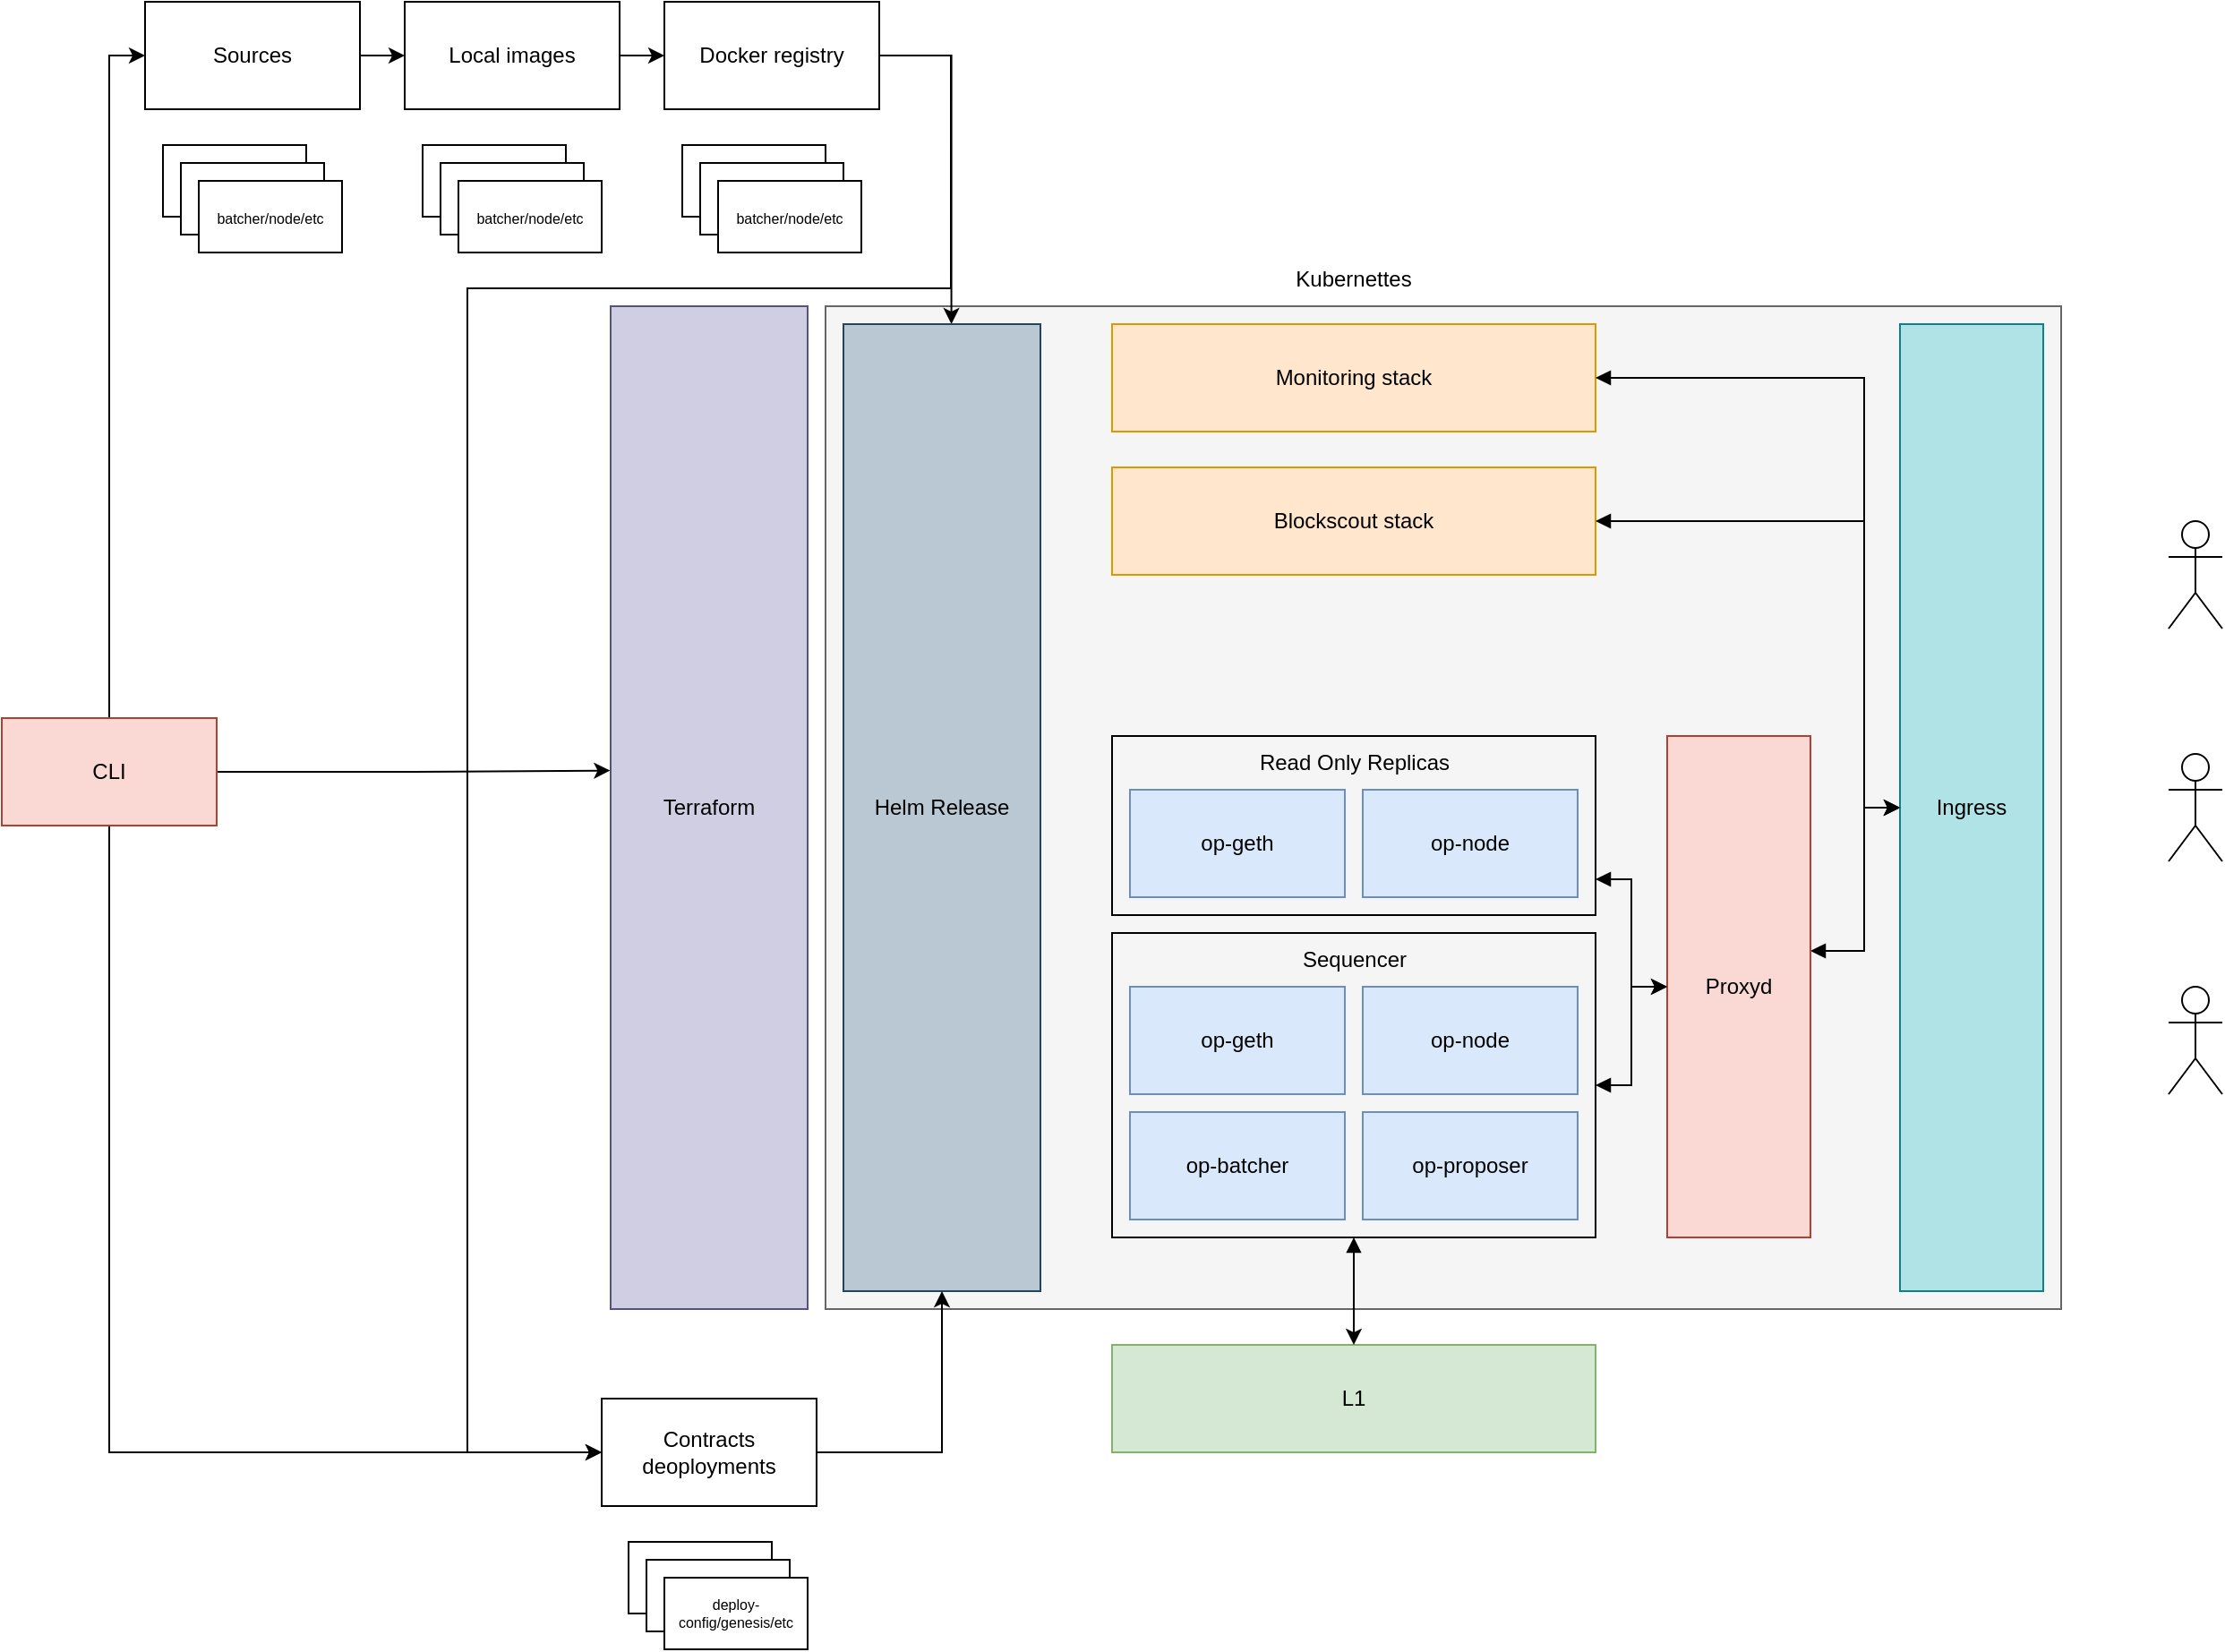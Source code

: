 <mxfile version="24.7.17">
  <diagram name="Page-1" id="gjnw0PSjSMnMZass7r0z">
    <mxGraphModel dx="1083" dy="1903" grid="1" gridSize="10" guides="1" tooltips="1" connect="1" arrows="1" fold="1" page="1" pageScale="1" pageWidth="850" pageHeight="1100" math="0" shadow="0">
      <root>
        <mxCell id="0" />
        <mxCell id="1" parent="0" />
        <mxCell id="o-FBNZwD-aRnHL2j0Tsy-55" value="" style="rounded=0;whiteSpace=wrap;html=1;fillColor=#f5f5f5;strokeColor=#666666;fontColor=#333333;" vertex="1" parent="1">
          <mxGeometry x="620" y="-20" width="690" height="560" as="geometry" />
        </mxCell>
        <mxCell id="o-FBNZwD-aRnHL2j0Tsy-56" value="" style="edgeStyle=orthogonalEdgeStyle;rounded=0;orthogonalLoop=1;jettySize=auto;html=1;" edge="1" parent="1" source="o-FBNZwD-aRnHL2j0Tsy-2" target="o-FBNZwD-aRnHL2j0Tsy-6">
          <mxGeometry relative="1" as="geometry" />
        </mxCell>
        <mxCell id="o-FBNZwD-aRnHL2j0Tsy-57" value="" style="edgeStyle=orthogonalEdgeStyle;rounded=0;orthogonalLoop=1;jettySize=auto;html=1;" edge="1" parent="1" source="o-FBNZwD-aRnHL2j0Tsy-6" target="o-FBNZwD-aRnHL2j0Tsy-7">
          <mxGeometry relative="1" as="geometry" />
        </mxCell>
        <mxCell id="o-FBNZwD-aRnHL2j0Tsy-49" style="edgeStyle=orthogonalEdgeStyle;rounded=0;orthogonalLoop=1;jettySize=auto;html=1;entryX=0.548;entryY=0;entryDx=0;entryDy=0;entryPerimeter=0;" edge="1" parent="1" target="o-FBNZwD-aRnHL2j0Tsy-17">
          <mxGeometry relative="1" as="geometry">
            <mxPoint x="650" y="-165" as="sourcePoint" />
            <mxPoint x="685" y="-15" as="targetPoint" />
            <Array as="points">
              <mxPoint x="650" y="-160" />
              <mxPoint x="690" y="-160" />
            </Array>
          </mxGeometry>
        </mxCell>
        <mxCell id="o-FBNZwD-aRnHL2j0Tsy-59" style="edgeStyle=orthogonalEdgeStyle;rounded=0;orthogonalLoop=1;jettySize=auto;html=1;entryX=0;entryY=0.5;entryDx=0;entryDy=0;" edge="1" parent="1" source="o-FBNZwD-aRnHL2j0Tsy-7" target="o-FBNZwD-aRnHL2j0Tsy-32">
          <mxGeometry relative="1" as="geometry">
            <Array as="points">
              <mxPoint x="690" y="-160" />
              <mxPoint x="690" y="-30" />
              <mxPoint x="420" y="-30" />
              <mxPoint x="420" y="620" />
            </Array>
          </mxGeometry>
        </mxCell>
        <mxCell id="o-FBNZwD-aRnHL2j0Tsy-14" value="L1" style="rounded=0;whiteSpace=wrap;html=1;fillColor=#d5e8d4;strokeColor=#82b366;" vertex="1" parent="1">
          <mxGeometry x="780" y="560" width="270" height="60" as="geometry" />
        </mxCell>
        <mxCell id="o-FBNZwD-aRnHL2j0Tsy-54" style="edgeStyle=orthogonalEdgeStyle;rounded=0;orthogonalLoop=1;jettySize=auto;html=1;entryX=0;entryY=0.5;entryDx=0;entryDy=0;startArrow=block;startFill=1;" edge="1" parent="1" source="o-FBNZwD-aRnHL2j0Tsy-15" target="o-FBNZwD-aRnHL2j0Tsy-28">
          <mxGeometry relative="1" as="geometry">
            <Array as="points">
              <mxPoint x="1200" y="340" />
              <mxPoint x="1200" y="260" />
            </Array>
          </mxGeometry>
        </mxCell>
        <mxCell id="o-FBNZwD-aRnHL2j0Tsy-15" value="Proxyd" style="rounded=0;whiteSpace=wrap;html=1;fillColor=#fad9d5;strokeColor=#ae4132;" vertex="1" parent="1">
          <mxGeometry x="1090" y="220" width="80" height="280" as="geometry" />
        </mxCell>
        <mxCell id="o-FBNZwD-aRnHL2j0Tsy-16" value="Blockscout stack" style="rounded=0;whiteSpace=wrap;html=1;fillColor=#ffe6cc;strokeColor=#d79b00;" vertex="1" parent="1">
          <mxGeometry x="780" y="70" width="270" height="60" as="geometry" />
        </mxCell>
        <mxCell id="o-FBNZwD-aRnHL2j0Tsy-17" value="Helm Release" style="rounded=0;whiteSpace=wrap;html=1;fillColor=#bac8d3;strokeColor=#23445d;" vertex="1" parent="1">
          <mxGeometry x="630" y="-10" width="110" height="540" as="geometry" />
        </mxCell>
        <mxCell id="o-FBNZwD-aRnHL2j0Tsy-19" value="Terraform" style="rounded=0;whiteSpace=wrap;html=1;fillColor=#d0cee2;strokeColor=#56517e;" vertex="1" parent="1">
          <mxGeometry x="500" y="-20" width="110" height="560" as="geometry" />
        </mxCell>
        <mxCell id="o-FBNZwD-aRnHL2j0Tsy-28" value="Ingress" style="rounded=0;whiteSpace=wrap;html=1;fillColor=#b0e3e6;strokeColor=#0e8088;" vertex="1" parent="1">
          <mxGeometry x="1220" y="-10" width="80" height="540" as="geometry" />
        </mxCell>
        <mxCell id="o-FBNZwD-aRnHL2j0Tsy-33" style="edgeStyle=orthogonalEdgeStyle;rounded=0;orthogonalLoop=1;jettySize=auto;html=1;entryX=0.5;entryY=1;entryDx=0;entryDy=0;" edge="1" parent="1" source="o-FBNZwD-aRnHL2j0Tsy-32" target="o-FBNZwD-aRnHL2j0Tsy-17">
          <mxGeometry relative="1" as="geometry" />
        </mxCell>
        <mxCell id="o-FBNZwD-aRnHL2j0Tsy-32" value="Contracts deoployments" style="rounded=0;whiteSpace=wrap;html=1;" vertex="1" parent="1">
          <mxGeometry x="495" y="590" width="120" height="60" as="geometry" />
        </mxCell>
        <mxCell id="o-FBNZwD-aRnHL2j0Tsy-37" value="Monitoring stack" style="rounded=0;whiteSpace=wrap;html=1;fillColor=#ffe6cc;strokeColor=#d79b00;" vertex="1" parent="1">
          <mxGeometry x="780" y="-10" width="270" height="60" as="geometry" />
        </mxCell>
        <mxCell id="o-FBNZwD-aRnHL2j0Tsy-38" style="edgeStyle=orthogonalEdgeStyle;rounded=0;orthogonalLoop=1;jettySize=auto;html=1;entryX=0;entryY=0.5;entryDx=0;entryDy=0;startArrow=block;startFill=1;" edge="1" parent="1" source="o-FBNZwD-aRnHL2j0Tsy-37" target="o-FBNZwD-aRnHL2j0Tsy-28">
          <mxGeometry relative="1" as="geometry">
            <Array as="points">
              <mxPoint x="1200" y="20" />
              <mxPoint x="1200" y="260" />
            </Array>
          </mxGeometry>
        </mxCell>
        <mxCell id="o-FBNZwD-aRnHL2j0Tsy-39" style="edgeStyle=orthogonalEdgeStyle;rounded=0;orthogonalLoop=1;jettySize=auto;html=1;entryX=0;entryY=0.5;entryDx=0;entryDy=0;startArrow=block;startFill=1;" edge="1" parent="1" source="o-FBNZwD-aRnHL2j0Tsy-16" target="o-FBNZwD-aRnHL2j0Tsy-28">
          <mxGeometry relative="1" as="geometry">
            <Array as="points">
              <mxPoint x="1200" y="100" />
              <mxPoint x="1200" y="260" />
            </Array>
          </mxGeometry>
        </mxCell>
        <mxCell id="o-FBNZwD-aRnHL2j0Tsy-41" value="" style="group" vertex="1" connectable="0" parent="1">
          <mxGeometry x="780" y="220" width="270" height="100" as="geometry" />
        </mxCell>
        <mxCell id="o-FBNZwD-aRnHL2j0Tsy-46" value="" style="group" vertex="1" connectable="0" parent="o-FBNZwD-aRnHL2j0Tsy-41">
          <mxGeometry x="2" width="270" height="100" as="geometry" />
        </mxCell>
        <mxCell id="o-FBNZwD-aRnHL2j0Tsy-40" value="" style="rounded=0;whiteSpace=wrap;html=1;fillColor=none;" vertex="1" parent="o-FBNZwD-aRnHL2j0Tsy-46">
          <mxGeometry x="-2" width="270" height="100" as="geometry" />
        </mxCell>
        <mxCell id="o-FBNZwD-aRnHL2j0Tsy-8" value="op-geth" style="rounded=0;whiteSpace=wrap;html=1;fillColor=#dae8fc;strokeColor=#6c8ebf;" vertex="1" parent="o-FBNZwD-aRnHL2j0Tsy-46">
          <mxGeometry x="8" y="30" width="120" height="60" as="geometry" />
        </mxCell>
        <mxCell id="o-FBNZwD-aRnHL2j0Tsy-9" value="op-node" style="rounded=0;whiteSpace=wrap;html=1;fillColor=#dae8fc;strokeColor=#6c8ebf;" vertex="1" parent="o-FBNZwD-aRnHL2j0Tsy-46">
          <mxGeometry x="138" y="30" width="120" height="60" as="geometry" />
        </mxCell>
        <mxCell id="o-FBNZwD-aRnHL2j0Tsy-20" value="Read Only Replicas" style="text;html=1;align=center;verticalAlign=middle;whiteSpace=wrap;rounded=0;" vertex="1" parent="o-FBNZwD-aRnHL2j0Tsy-46">
          <mxGeometry x="75.5" width="115" height="30" as="geometry" />
        </mxCell>
        <mxCell id="o-FBNZwD-aRnHL2j0Tsy-43" value="" style="group" vertex="1" connectable="0" parent="1">
          <mxGeometry x="780" y="330" width="270" height="170" as="geometry" />
        </mxCell>
        <mxCell id="o-FBNZwD-aRnHL2j0Tsy-42" value="" style="rounded=0;whiteSpace=wrap;html=1;fillColor=none;" vertex="1" parent="o-FBNZwD-aRnHL2j0Tsy-43">
          <mxGeometry width="270" height="170" as="geometry" />
        </mxCell>
        <mxCell id="o-FBNZwD-aRnHL2j0Tsy-10" value="op-geth" style="rounded=0;whiteSpace=wrap;html=1;fillColor=#dae8fc;strokeColor=#6c8ebf;" vertex="1" parent="o-FBNZwD-aRnHL2j0Tsy-43">
          <mxGeometry x="10" y="30" width="120" height="60" as="geometry" />
        </mxCell>
        <mxCell id="o-FBNZwD-aRnHL2j0Tsy-11" value="op-node" style="rounded=0;whiteSpace=wrap;html=1;fillColor=#dae8fc;strokeColor=#6c8ebf;" vertex="1" parent="o-FBNZwD-aRnHL2j0Tsy-43">
          <mxGeometry x="140" y="30" width="120" height="60" as="geometry" />
        </mxCell>
        <mxCell id="o-FBNZwD-aRnHL2j0Tsy-12" value="op-batcher" style="rounded=0;whiteSpace=wrap;html=1;fillColor=#dae8fc;strokeColor=#6c8ebf;" vertex="1" parent="o-FBNZwD-aRnHL2j0Tsy-43">
          <mxGeometry x="10" y="100" width="120" height="60" as="geometry" />
        </mxCell>
        <mxCell id="o-FBNZwD-aRnHL2j0Tsy-13" value="op-proposer" style="rounded=0;whiteSpace=wrap;html=1;fillColor=#dae8fc;strokeColor=#6c8ebf;" vertex="1" parent="o-FBNZwD-aRnHL2j0Tsy-43">
          <mxGeometry x="140" y="100" width="120" height="60" as="geometry" />
        </mxCell>
        <mxCell id="o-FBNZwD-aRnHL2j0Tsy-21" value="Sequencer" style="text;html=1;align=center;verticalAlign=middle;whiteSpace=wrap;rounded=0;" vertex="1" parent="o-FBNZwD-aRnHL2j0Tsy-43">
          <mxGeometry x="97.5" width="75" height="30" as="geometry" />
        </mxCell>
        <mxCell id="o-FBNZwD-aRnHL2j0Tsy-47" style="edgeStyle=orthogonalEdgeStyle;rounded=0;orthogonalLoop=1;jettySize=auto;html=1;startArrow=block;startFill=1;" edge="1" parent="1" source="o-FBNZwD-aRnHL2j0Tsy-42" target="o-FBNZwD-aRnHL2j0Tsy-15">
          <mxGeometry relative="1" as="geometry" />
        </mxCell>
        <mxCell id="o-FBNZwD-aRnHL2j0Tsy-48" style="edgeStyle=orthogonalEdgeStyle;rounded=0;orthogonalLoop=1;jettySize=auto;html=1;entryX=0;entryY=0.5;entryDx=0;entryDy=0;startArrow=block;startFill=1;" edge="1" parent="1" source="o-FBNZwD-aRnHL2j0Tsy-40" target="o-FBNZwD-aRnHL2j0Tsy-15">
          <mxGeometry relative="1" as="geometry">
            <Array as="points">
              <mxPoint x="1070" y="300" />
              <mxPoint x="1070" y="360" />
            </Array>
          </mxGeometry>
        </mxCell>
        <mxCell id="o-FBNZwD-aRnHL2j0Tsy-51" style="edgeStyle=orthogonalEdgeStyle;rounded=0;orthogonalLoop=1;jettySize=auto;html=1;entryX=0;entryY=0.5;entryDx=0;entryDy=0;" edge="1" parent="1" source="o-FBNZwD-aRnHL2j0Tsy-50" target="o-FBNZwD-aRnHL2j0Tsy-2">
          <mxGeometry relative="1" as="geometry">
            <mxPoint x="230" y="-30" as="targetPoint" />
          </mxGeometry>
        </mxCell>
        <mxCell id="o-FBNZwD-aRnHL2j0Tsy-52" style="edgeStyle=orthogonalEdgeStyle;rounded=0;orthogonalLoop=1;jettySize=auto;html=1;entryX=-0.003;entryY=0.463;entryDx=0;entryDy=0;entryPerimeter=0;" edge="1" parent="1" source="o-FBNZwD-aRnHL2j0Tsy-50" target="o-FBNZwD-aRnHL2j0Tsy-19">
          <mxGeometry relative="1" as="geometry">
            <mxPoint x="470" y="240" as="targetPoint" />
          </mxGeometry>
        </mxCell>
        <mxCell id="o-FBNZwD-aRnHL2j0Tsy-53" style="edgeStyle=orthogonalEdgeStyle;rounded=0;orthogonalLoop=1;jettySize=auto;html=1;entryX=0;entryY=0.5;entryDx=0;entryDy=0;exitX=0.5;exitY=1;exitDx=0;exitDy=0;" edge="1" parent="1" source="o-FBNZwD-aRnHL2j0Tsy-50" target="o-FBNZwD-aRnHL2j0Tsy-32">
          <mxGeometry relative="1" as="geometry">
            <mxPoint x="485" y="622.5" as="targetPoint" />
            <mxPoint x="220" y="267.5" as="sourcePoint" />
            <Array as="points">
              <mxPoint x="220" y="620" />
            </Array>
          </mxGeometry>
        </mxCell>
        <mxCell id="o-FBNZwD-aRnHL2j0Tsy-50" value="CLI" style="rounded=0;whiteSpace=wrap;html=1;fillColor=#fad9d5;strokeColor=#ae4132;" vertex="1" parent="1">
          <mxGeometry x="160" y="210" width="120" height="60" as="geometry" />
        </mxCell>
        <mxCell id="o-FBNZwD-aRnHL2j0Tsy-63" value="" style="group" vertex="1" connectable="0" parent="1">
          <mxGeometry x="530" y="-190" width="120" height="140" as="geometry" />
        </mxCell>
        <mxCell id="o-FBNZwD-aRnHL2j0Tsy-7" value="Docker registry" style="rounded=0;whiteSpace=wrap;html=1;" vertex="1" parent="o-FBNZwD-aRnHL2j0Tsy-63">
          <mxGeometry width="120" height="60" as="geometry" />
        </mxCell>
        <mxCell id="o-FBNZwD-aRnHL2j0Tsy-62" value="" style="group" vertex="1" connectable="0" parent="o-FBNZwD-aRnHL2j0Tsy-63">
          <mxGeometry x="10" y="80" width="100" height="60" as="geometry" />
        </mxCell>
        <mxCell id="o-FBNZwD-aRnHL2j0Tsy-25" value="" style="rounded=0;whiteSpace=wrap;html=1;aspect=fixed;" vertex="1" parent="o-FBNZwD-aRnHL2j0Tsy-62">
          <mxGeometry width="80" height="40" as="geometry" />
        </mxCell>
        <mxCell id="o-FBNZwD-aRnHL2j0Tsy-26" value="" style="rounded=0;whiteSpace=wrap;html=1;aspect=fixed;" vertex="1" parent="o-FBNZwD-aRnHL2j0Tsy-62">
          <mxGeometry x="10" y="10" width="80" height="40" as="geometry" />
        </mxCell>
        <mxCell id="o-FBNZwD-aRnHL2j0Tsy-27" value="&lt;span style=&quot;font-size: 8px;&quot;&gt;batcher/node/etc&lt;/span&gt;" style="rounded=0;whiteSpace=wrap;html=1;aspect=fixed;" vertex="1" parent="o-FBNZwD-aRnHL2j0Tsy-62">
          <mxGeometry x="20" y="20" width="80" height="40" as="geometry" />
        </mxCell>
        <mxCell id="o-FBNZwD-aRnHL2j0Tsy-64" value="" style="group" vertex="1" connectable="0" parent="1">
          <mxGeometry x="385" y="-190" width="120" height="140" as="geometry" />
        </mxCell>
        <mxCell id="o-FBNZwD-aRnHL2j0Tsy-6" value="Local images" style="rounded=0;whiteSpace=wrap;html=1;" vertex="1" parent="o-FBNZwD-aRnHL2j0Tsy-64">
          <mxGeometry width="120" height="60" as="geometry" />
        </mxCell>
        <mxCell id="o-FBNZwD-aRnHL2j0Tsy-61" value="" style="group" vertex="1" connectable="0" parent="o-FBNZwD-aRnHL2j0Tsy-64">
          <mxGeometry x="10" y="80" width="100" height="60" as="geometry" />
        </mxCell>
        <mxCell id="o-FBNZwD-aRnHL2j0Tsy-22" value="" style="rounded=0;whiteSpace=wrap;html=1;aspect=fixed;" vertex="1" parent="o-FBNZwD-aRnHL2j0Tsy-61">
          <mxGeometry width="80" height="40" as="geometry" />
        </mxCell>
        <mxCell id="o-FBNZwD-aRnHL2j0Tsy-23" value="" style="rounded=0;whiteSpace=wrap;html=1;aspect=fixed;" vertex="1" parent="o-FBNZwD-aRnHL2j0Tsy-61">
          <mxGeometry x="10" y="10" width="80" height="40" as="geometry" />
        </mxCell>
        <mxCell id="o-FBNZwD-aRnHL2j0Tsy-24" value="&lt;span style=&quot;font-size: 8px;&quot;&gt;batcher/node/etc&lt;/span&gt;" style="rounded=0;whiteSpace=wrap;html=1;aspect=fixed;" vertex="1" parent="o-FBNZwD-aRnHL2j0Tsy-61">
          <mxGeometry x="20" y="20" width="80" height="40" as="geometry" />
        </mxCell>
        <mxCell id="o-FBNZwD-aRnHL2j0Tsy-65" value="" style="group" vertex="1" connectable="0" parent="1">
          <mxGeometry x="240" y="-190" width="120" height="140" as="geometry" />
        </mxCell>
        <mxCell id="o-FBNZwD-aRnHL2j0Tsy-2" value="Sources" style="rounded=0;whiteSpace=wrap;html=1;" vertex="1" parent="o-FBNZwD-aRnHL2j0Tsy-65">
          <mxGeometry width="120" height="60" as="geometry" />
        </mxCell>
        <mxCell id="o-FBNZwD-aRnHL2j0Tsy-60" value="" style="group" vertex="1" connectable="0" parent="o-FBNZwD-aRnHL2j0Tsy-65">
          <mxGeometry x="10" y="80" width="100" height="60" as="geometry" />
        </mxCell>
        <mxCell id="o-FBNZwD-aRnHL2j0Tsy-3" value="" style="rounded=0;whiteSpace=wrap;html=1;aspect=fixed;" vertex="1" parent="o-FBNZwD-aRnHL2j0Tsy-60">
          <mxGeometry width="80" height="40" as="geometry" />
        </mxCell>
        <mxCell id="o-FBNZwD-aRnHL2j0Tsy-4" value="" style="rounded=0;whiteSpace=wrap;html=1;aspect=fixed;" vertex="1" parent="o-FBNZwD-aRnHL2j0Tsy-60">
          <mxGeometry x="10" y="10" width="80" height="40" as="geometry" />
        </mxCell>
        <mxCell id="o-FBNZwD-aRnHL2j0Tsy-5" value="&lt;font style=&quot;font-size: 8px;&quot;&gt;batcher/node/etc&lt;/font&gt;" style="rounded=0;whiteSpace=wrap;html=1;aspect=fixed;" vertex="1" parent="o-FBNZwD-aRnHL2j0Tsy-60">
          <mxGeometry x="20" y="20" width="80" height="40" as="geometry" />
        </mxCell>
        <mxCell id="o-FBNZwD-aRnHL2j0Tsy-66" value="Kubernettes" style="text;html=1;align=center;verticalAlign=middle;whiteSpace=wrap;rounded=0;" vertex="1" parent="1">
          <mxGeometry x="885" y="-50" width="60" height="30" as="geometry" />
        </mxCell>
        <mxCell id="o-FBNZwD-aRnHL2j0Tsy-67" style="edgeStyle=orthogonalEdgeStyle;rounded=0;orthogonalLoop=1;jettySize=auto;html=1;entryX=0.5;entryY=0;entryDx=0;entryDy=0;startArrow=block;startFill=1;" edge="1" parent="1" source="o-FBNZwD-aRnHL2j0Tsy-42" target="o-FBNZwD-aRnHL2j0Tsy-14">
          <mxGeometry relative="1" as="geometry" />
        </mxCell>
        <mxCell id="o-FBNZwD-aRnHL2j0Tsy-69" value="" style="group" vertex="1" connectable="0" parent="1">
          <mxGeometry x="510" y="670" width="100" height="60" as="geometry" />
        </mxCell>
        <mxCell id="o-FBNZwD-aRnHL2j0Tsy-34" value="" style="rounded=0;whiteSpace=wrap;html=1;aspect=fixed;" vertex="1" parent="o-FBNZwD-aRnHL2j0Tsy-69">
          <mxGeometry width="80" height="40" as="geometry" />
        </mxCell>
        <mxCell id="o-FBNZwD-aRnHL2j0Tsy-35" value="" style="rounded=0;whiteSpace=wrap;html=1;aspect=fixed;" vertex="1" parent="o-FBNZwD-aRnHL2j0Tsy-69">
          <mxGeometry x="10" y="10" width="80" height="40" as="geometry" />
        </mxCell>
        <mxCell id="o-FBNZwD-aRnHL2j0Tsy-36" value="deploy-config/genesis/etc" style="rounded=0;whiteSpace=wrap;html=1;aspect=fixed;fontSize=8;" vertex="1" parent="o-FBNZwD-aRnHL2j0Tsy-69">
          <mxGeometry x="20" y="20" width="80" height="40" as="geometry" />
        </mxCell>
        <mxCell id="o-FBNZwD-aRnHL2j0Tsy-75" value="" style="group" vertex="1" connectable="0" parent="1">
          <mxGeometry x="1370" y="100" width="30" height="320" as="geometry" />
        </mxCell>
        <mxCell id="o-FBNZwD-aRnHL2j0Tsy-29" value="" style="shape=umlActor;verticalLabelPosition=bottom;verticalAlign=top;html=1;outlineConnect=0;" vertex="1" parent="o-FBNZwD-aRnHL2j0Tsy-75">
          <mxGeometry width="30" height="60" as="geometry" />
        </mxCell>
        <mxCell id="o-FBNZwD-aRnHL2j0Tsy-30" value="" style="shape=umlActor;verticalLabelPosition=bottom;verticalAlign=top;html=1;outlineConnect=0;" vertex="1" parent="o-FBNZwD-aRnHL2j0Tsy-75">
          <mxGeometry y="130" width="30" height="60" as="geometry" />
        </mxCell>
        <mxCell id="o-FBNZwD-aRnHL2j0Tsy-31" value="" style="shape=umlActor;verticalLabelPosition=bottom;verticalAlign=top;html=1;outlineConnect=0;" vertex="1" parent="o-FBNZwD-aRnHL2j0Tsy-75">
          <mxGeometry y="260" width="30" height="60" as="geometry" />
        </mxCell>
      </root>
    </mxGraphModel>
  </diagram>
</mxfile>
